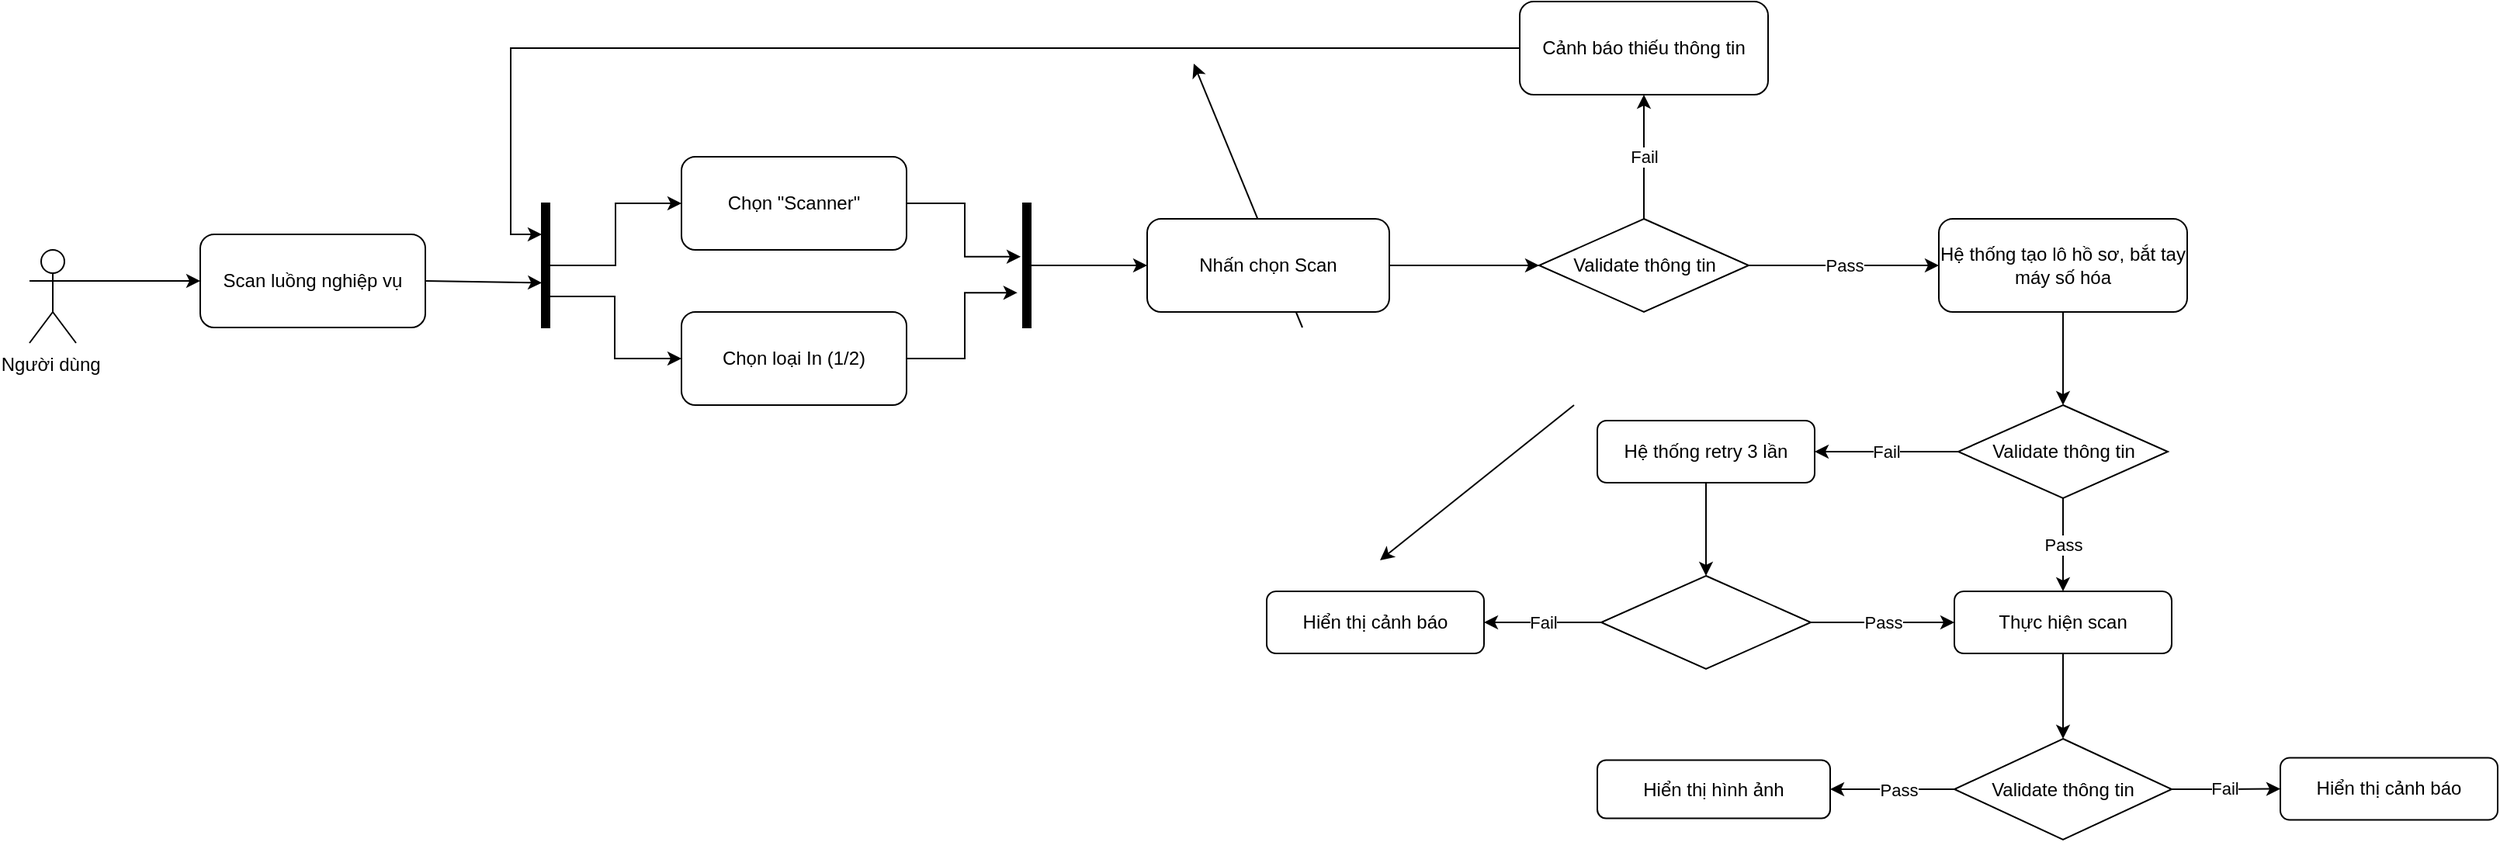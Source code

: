 <mxfile version="22.0.5" type="github">
  <diagram name="Trang-1" id="AY7N2g_csalfjqawqREU">
    <mxGraphModel dx="2093" dy="990" grid="1" gridSize="10" guides="1" tooltips="1" connect="1" arrows="1" fold="1" page="1" pageScale="1" pageWidth="827" pageHeight="1169" math="0" shadow="0">
      <root>
        <mxCell id="0" />
        <mxCell id="1" parent="0" />
        <mxCell id="wid2Q5onODuUhQFBjGUI-1" value="Người dùng&amp;nbsp;" style="shape=umlActor;verticalLabelPosition=bottom;verticalAlign=top;html=1;outlineConnect=0;" vertex="1" parent="1">
          <mxGeometry x="30" y="270" width="30" height="60" as="geometry" />
        </mxCell>
        <mxCell id="wid2Q5onODuUhQFBjGUI-33" value="Scan luồng nghiệp vụ" style="rounded=1;whiteSpace=wrap;html=1;" vertex="1" parent="1">
          <mxGeometry x="140" y="260" width="145" height="60" as="geometry" />
        </mxCell>
        <mxCell id="wid2Q5onODuUhQFBjGUI-34" value="" style="endArrow=classic;html=1;rounded=0;entryX=0;entryY=0.5;entryDx=0;entryDy=0;exitX=1;exitY=0.333;exitDx=0;exitDy=0;exitPerimeter=0;" edge="1" parent="1" source="wid2Q5onODuUhQFBjGUI-1" target="wid2Q5onODuUhQFBjGUI-33">
          <mxGeometry width="50" height="50" relative="1" as="geometry">
            <mxPoint x="220" y="110" as="sourcePoint" />
            <mxPoint x="320" y="100" as="targetPoint" />
          </mxGeometry>
        </mxCell>
        <mxCell id="wid2Q5onODuUhQFBjGUI-104" value="" style="endArrow=classic;html=1;rounded=0;entryX=0.5;entryY=1;entryDx=0;entryDy=0;" edge="1" parent="1" source="wid2Q5onODuUhQFBjGUI-102">
          <mxGeometry width="50" height="50" relative="1" as="geometry">
            <mxPoint x="850" y="320" as="sourcePoint" />
            <mxPoint x="780" y="150" as="targetPoint" />
          </mxGeometry>
        </mxCell>
        <mxCell id="wid2Q5onODuUhQFBjGUI-116" value="" style="endArrow=classic;html=1;rounded=0;exitX=0.5;exitY=0;exitDx=0;exitDy=0;entryX=0.5;entryY=1;entryDx=0;entryDy=0;" edge="1" parent="1" target="wid2Q5onODuUhQFBjGUI-115">
          <mxGeometry width="50" height="50" relative="1" as="geometry">
            <mxPoint x="1025" y="370" as="sourcePoint" />
            <mxPoint x="900" y="470" as="targetPoint" />
          </mxGeometry>
        </mxCell>
        <mxCell id="wid2Q5onODuUhQFBjGUI-134" value="Cảnh báo thiếu thông tin" style="rounded=1;whiteSpace=wrap;html=1;" vertex="1" parent="1">
          <mxGeometry x="990" y="110" width="160" height="60" as="geometry" />
        </mxCell>
        <mxCell id="wid2Q5onODuUhQFBjGUI-194" style="edgeStyle=orthogonalEdgeStyle;rounded=0;orthogonalLoop=1;jettySize=auto;html=1;entryX=0;entryY=0.5;entryDx=0;entryDy=0;" edge="1" parent="1" source="wid2Q5onODuUhQFBjGUI-140" target="wid2Q5onODuUhQFBjGUI-191">
          <mxGeometry relative="1" as="geometry" />
        </mxCell>
        <mxCell id="wid2Q5onODuUhQFBjGUI-140" value="Nhấn chọn Scan" style="rounded=1;whiteSpace=wrap;html=1;" vertex="1" parent="1">
          <mxGeometry x="750" y="250" width="156" height="60" as="geometry" />
        </mxCell>
        <mxCell id="wid2Q5onODuUhQFBjGUI-149" value="" style="endArrow=classic;html=1;rounded=0;exitX=1;exitY=0.5;exitDx=0;exitDy=0;entryX=0.021;entryY=0.64;entryDx=0;entryDy=0;entryPerimeter=0;" edge="1" parent="1" source="wid2Q5onODuUhQFBjGUI-33" target="wid2Q5onODuUhQFBjGUI-182">
          <mxGeometry width="50" height="50" relative="1" as="geometry">
            <mxPoint x="490" y="110" as="sourcePoint" />
            <mxPoint x="640" y="110" as="targetPoint" />
          </mxGeometry>
        </mxCell>
        <mxCell id="wid2Q5onODuUhQFBjGUI-157" value="Fail" style="endArrow=classic;html=1;rounded=0;entryX=0.5;entryY=1;entryDx=0;entryDy=0;exitX=0.5;exitY=0;exitDx=0;exitDy=0;" edge="1" parent="1" source="wid2Q5onODuUhQFBjGUI-191" target="wid2Q5onODuUhQFBjGUI-134">
          <mxGeometry width="50" height="50" relative="1" as="geometry">
            <mxPoint x="760" y="230" as="sourcePoint" />
            <mxPoint x="670" y="120" as="targetPoint" />
          </mxGeometry>
        </mxCell>
        <mxCell id="wid2Q5onODuUhQFBjGUI-168" value="Chọn &quot;Scanner&quot;" style="rounded=1;whiteSpace=wrap;html=1;" vertex="1" parent="1">
          <mxGeometry x="450" y="210" width="145" height="60" as="geometry" />
        </mxCell>
        <mxCell id="wid2Q5onODuUhQFBjGUI-169" value="Chọn loại In (1/2)" style="rounded=1;whiteSpace=wrap;html=1;" vertex="1" parent="1">
          <mxGeometry x="450" y="310" width="145" height="60" as="geometry" />
        </mxCell>
        <mxCell id="wid2Q5onODuUhQFBjGUI-183" style="edgeStyle=orthogonalEdgeStyle;rounded=0;orthogonalLoop=1;jettySize=auto;html=1;entryX=0;entryY=0.5;entryDx=0;entryDy=0;" edge="1" parent="1" source="wid2Q5onODuUhQFBjGUI-182" target="wid2Q5onODuUhQFBjGUI-168">
          <mxGeometry relative="1" as="geometry" />
        </mxCell>
        <mxCell id="wid2Q5onODuUhQFBjGUI-186" style="edgeStyle=orthogonalEdgeStyle;rounded=0;orthogonalLoop=1;jettySize=auto;html=1;entryX=0;entryY=0.5;entryDx=0;entryDy=0;" edge="1" parent="1" source="wid2Q5onODuUhQFBjGUI-182" target="wid2Q5onODuUhQFBjGUI-169">
          <mxGeometry relative="1" as="geometry">
            <Array as="points">
              <mxPoint x="407" y="300" />
              <mxPoint x="407" y="340" />
            </Array>
          </mxGeometry>
        </mxCell>
        <mxCell id="wid2Q5onODuUhQFBjGUI-182" value="" style="html=1;points=[];perimeter=orthogonalPerimeter;fillColor=strokeColor;" vertex="1" parent="1">
          <mxGeometry x="360" y="240" width="5" height="80" as="geometry" />
        </mxCell>
        <mxCell id="wid2Q5onODuUhQFBjGUI-190" value="Pass" style="edgeStyle=orthogonalEdgeStyle;rounded=0;orthogonalLoop=1;jettySize=auto;html=1;exitX=1;exitY=0.5;exitDx=0;exitDy=0;" edge="1" parent="1" source="wid2Q5onODuUhQFBjGUI-191" target="wid2Q5onODuUhQFBjGUI-195">
          <mxGeometry relative="1" as="geometry">
            <mxPoint x="750" y="300" as="sourcePoint" />
            <mxPoint x="1270" y="280" as="targetPoint" />
          </mxGeometry>
        </mxCell>
        <mxCell id="wid2Q5onODuUhQFBjGUI-192" style="edgeStyle=orthogonalEdgeStyle;rounded=0;orthogonalLoop=1;jettySize=auto;html=1;entryX=0;entryY=0.5;entryDx=0;entryDy=0;" edge="1" parent="1" source="wid2Q5onODuUhQFBjGUI-187" target="wid2Q5onODuUhQFBjGUI-140">
          <mxGeometry relative="1" as="geometry" />
        </mxCell>
        <mxCell id="wid2Q5onODuUhQFBjGUI-187" value="" style="html=1;points=[];perimeter=orthogonalPerimeter;fillColor=strokeColor;" vertex="1" parent="1">
          <mxGeometry x="670" y="240" width="5" height="80" as="geometry" />
        </mxCell>
        <mxCell id="wid2Q5onODuUhQFBjGUI-188" style="edgeStyle=orthogonalEdgeStyle;rounded=0;orthogonalLoop=1;jettySize=auto;html=1;entryX=-0.295;entryY=0.43;entryDx=0;entryDy=0;entryPerimeter=0;" edge="1" parent="1" source="wid2Q5onODuUhQFBjGUI-168" target="wid2Q5onODuUhQFBjGUI-187">
          <mxGeometry relative="1" as="geometry" />
        </mxCell>
        <mxCell id="wid2Q5onODuUhQFBjGUI-189" style="edgeStyle=orthogonalEdgeStyle;rounded=0;orthogonalLoop=1;jettySize=auto;html=1;entryX=-0.716;entryY=0.72;entryDx=0;entryDy=0;entryPerimeter=0;" edge="1" parent="1" source="wid2Q5onODuUhQFBjGUI-169" target="wid2Q5onODuUhQFBjGUI-187">
          <mxGeometry relative="1" as="geometry" />
        </mxCell>
        <mxCell id="wid2Q5onODuUhQFBjGUI-191" value="Validate thông tin" style="rhombus;whiteSpace=wrap;html=1;" vertex="1" parent="1">
          <mxGeometry x="1002.5" y="250" width="135" height="60" as="geometry" />
        </mxCell>
        <mxCell id="wid2Q5onODuUhQFBjGUI-193" style="edgeStyle=orthogonalEdgeStyle;rounded=0;orthogonalLoop=1;jettySize=auto;html=1;entryX=0;entryY=0.25;entryDx=0;entryDy=0;entryPerimeter=0;" edge="1" parent="1" source="wid2Q5onODuUhQFBjGUI-134" target="wid2Q5onODuUhQFBjGUI-182">
          <mxGeometry relative="1" as="geometry" />
        </mxCell>
        <mxCell id="wid2Q5onODuUhQFBjGUI-197" style="edgeStyle=orthogonalEdgeStyle;rounded=0;orthogonalLoop=1;jettySize=auto;html=1;" edge="1" parent="1" source="wid2Q5onODuUhQFBjGUI-195" target="wid2Q5onODuUhQFBjGUI-196">
          <mxGeometry relative="1" as="geometry" />
        </mxCell>
        <mxCell id="wid2Q5onODuUhQFBjGUI-195" value="Hệ thống tạo lô hồ sơ, bắt tay máy số hóa" style="rounded=1;whiteSpace=wrap;html=1;" vertex="1" parent="1">
          <mxGeometry x="1260" y="250" width="160" height="60" as="geometry" />
        </mxCell>
        <mxCell id="wid2Q5onODuUhQFBjGUI-200" value="Pass" style="edgeStyle=orthogonalEdgeStyle;rounded=0;orthogonalLoop=1;jettySize=auto;html=1;entryX=0.5;entryY=0;entryDx=0;entryDy=0;" edge="1" parent="1" source="wid2Q5onODuUhQFBjGUI-196" target="wid2Q5onODuUhQFBjGUI-201">
          <mxGeometry relative="1" as="geometry">
            <mxPoint x="1340.0" y="510" as="targetPoint" />
          </mxGeometry>
        </mxCell>
        <mxCell id="wid2Q5onODuUhQFBjGUI-203" value="Fail" style="edgeStyle=orthogonalEdgeStyle;rounded=0;orthogonalLoop=1;jettySize=auto;html=1;entryX=1;entryY=0.5;entryDx=0;entryDy=0;" edge="1" parent="1" source="wid2Q5onODuUhQFBjGUI-196" target="wid2Q5onODuUhQFBjGUI-202">
          <mxGeometry relative="1" as="geometry" />
        </mxCell>
        <mxCell id="wid2Q5onODuUhQFBjGUI-196" value="Validate thông tin" style="rhombus;whiteSpace=wrap;html=1;" vertex="1" parent="1">
          <mxGeometry x="1272.5" y="370" width="135" height="60" as="geometry" />
        </mxCell>
        <mxCell id="wid2Q5onODuUhQFBjGUI-216" style="edgeStyle=orthogonalEdgeStyle;rounded=0;orthogonalLoop=1;jettySize=auto;html=1;entryX=0.5;entryY=0;entryDx=0;entryDy=0;" edge="1" parent="1" source="wid2Q5onODuUhQFBjGUI-201" target="wid2Q5onODuUhQFBjGUI-215">
          <mxGeometry relative="1" as="geometry" />
        </mxCell>
        <mxCell id="wid2Q5onODuUhQFBjGUI-201" value="Thực hiện scan" style="rounded=1;whiteSpace=wrap;html=1;" vertex="1" parent="1">
          <mxGeometry x="1270" y="490" width="140" height="40" as="geometry" />
        </mxCell>
        <mxCell id="wid2Q5onODuUhQFBjGUI-206" style="edgeStyle=orthogonalEdgeStyle;rounded=0;orthogonalLoop=1;jettySize=auto;html=1;entryX=0.5;entryY=0;entryDx=0;entryDy=0;" edge="1" parent="1" source="wid2Q5onODuUhQFBjGUI-202" target="wid2Q5onODuUhQFBjGUI-205">
          <mxGeometry relative="1" as="geometry" />
        </mxCell>
        <mxCell id="wid2Q5onODuUhQFBjGUI-202" value="Hệ thống retry 3 lần" style="rounded=1;whiteSpace=wrap;html=1;" vertex="1" parent="1">
          <mxGeometry x="1040" y="380" width="140" height="40" as="geometry" />
        </mxCell>
        <mxCell id="wid2Q5onODuUhQFBjGUI-207" value="Pass" style="edgeStyle=orthogonalEdgeStyle;rounded=0;orthogonalLoop=1;jettySize=auto;html=1;" edge="1" parent="1" source="wid2Q5onODuUhQFBjGUI-205" target="wid2Q5onODuUhQFBjGUI-201">
          <mxGeometry relative="1" as="geometry" />
        </mxCell>
        <mxCell id="wid2Q5onODuUhQFBjGUI-209" value="Fail" style="edgeStyle=orthogonalEdgeStyle;rounded=0;orthogonalLoop=1;jettySize=auto;html=1;" edge="1" parent="1" source="wid2Q5onODuUhQFBjGUI-205" target="wid2Q5onODuUhQFBjGUI-208">
          <mxGeometry relative="1" as="geometry" />
        </mxCell>
        <mxCell id="wid2Q5onODuUhQFBjGUI-205" value="" style="rhombus;whiteSpace=wrap;html=1;" vertex="1" parent="1">
          <mxGeometry x="1042.5" y="480" width="135" height="60" as="geometry" />
        </mxCell>
        <mxCell id="wid2Q5onODuUhQFBjGUI-208" value="Hiển thị cảnh báo" style="rounded=1;whiteSpace=wrap;html=1;" vertex="1" parent="1">
          <mxGeometry x="827" y="490" width="140" height="40" as="geometry" />
        </mxCell>
        <mxCell id="wid2Q5onODuUhQFBjGUI-218" style="edgeStyle=orthogonalEdgeStyle;rounded=0;orthogonalLoop=1;jettySize=auto;html=1;entryX=1;entryY=0.5;entryDx=0;entryDy=0;" edge="1" parent="1" source="wid2Q5onODuUhQFBjGUI-215" target="wid2Q5onODuUhQFBjGUI-217">
          <mxGeometry relative="1" as="geometry" />
        </mxCell>
        <mxCell id="wid2Q5onODuUhQFBjGUI-219" value="Pass" style="edgeLabel;html=1;align=center;verticalAlign=middle;resizable=0;points=[];" vertex="1" connectable="0" parent="wid2Q5onODuUhQFBjGUI-218">
          <mxGeometry x="-0.083" relative="1" as="geometry">
            <mxPoint as="offset" />
          </mxGeometry>
        </mxCell>
        <mxCell id="wid2Q5onODuUhQFBjGUI-223" style="edgeStyle=orthogonalEdgeStyle;rounded=0;orthogonalLoop=1;jettySize=auto;html=1;entryX=0;entryY=0.5;entryDx=0;entryDy=0;" edge="1" parent="1" source="wid2Q5onODuUhQFBjGUI-215" target="wid2Q5onODuUhQFBjGUI-220">
          <mxGeometry relative="1" as="geometry" />
        </mxCell>
        <mxCell id="wid2Q5onODuUhQFBjGUI-224" value="Fail" style="edgeLabel;html=1;align=center;verticalAlign=middle;resizable=0;points=[];" vertex="1" connectable="0" parent="wid2Q5onODuUhQFBjGUI-223">
          <mxGeometry x="-0.05" y="3" relative="1" as="geometry">
            <mxPoint y="2" as="offset" />
          </mxGeometry>
        </mxCell>
        <mxCell id="wid2Q5onODuUhQFBjGUI-215" value="Validate thông tin" style="rhombus;whiteSpace=wrap;html=1;" vertex="1" parent="1">
          <mxGeometry x="1270" y="585" width="140" height="65" as="geometry" />
        </mxCell>
        <mxCell id="wid2Q5onODuUhQFBjGUI-217" value="Hiển thị hình ảnh" style="rounded=1;whiteSpace=wrap;html=1;" vertex="1" parent="1">
          <mxGeometry x="1040" y="598.75" width="150" height="37.5" as="geometry" />
        </mxCell>
        <mxCell id="wid2Q5onODuUhQFBjGUI-220" value="Hiển thị cảnh báo" style="rounded=1;whiteSpace=wrap;html=1;" vertex="1" parent="1">
          <mxGeometry x="1480" y="597.25" width="140" height="40" as="geometry" />
        </mxCell>
      </root>
    </mxGraphModel>
  </diagram>
</mxfile>
